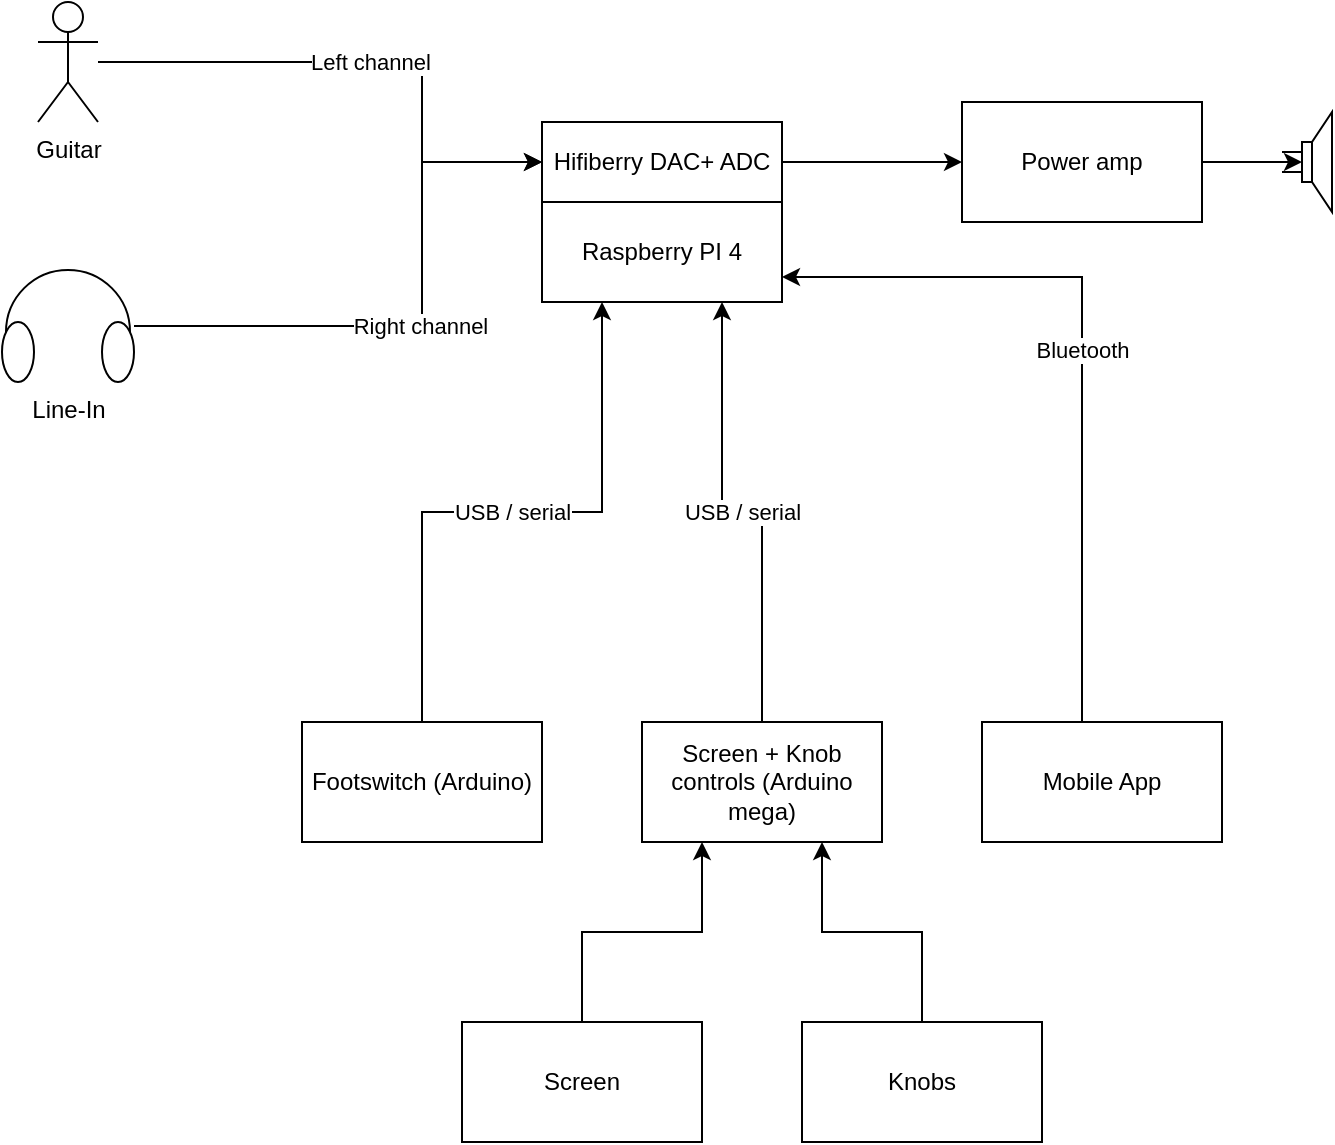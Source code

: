 <mxfile version="24.4.6" type="device">
  <diagram name="Seite-1" id="oXbw1atZnUzc8PFOI6Zb">
    <mxGraphModel dx="1434" dy="786" grid="1" gridSize="10" guides="1" tooltips="1" connect="1" arrows="1" fold="1" page="1" pageScale="1" pageWidth="827" pageHeight="1169" math="0" shadow="0">
      <root>
        <mxCell id="0" />
        <mxCell id="1" parent="0" />
        <mxCell id="czVSOMjlaXADzOFfxrpy-1" value="" style="pointerEvents=1;verticalLabelPosition=bottom;shadow=0;dashed=0;align=center;html=1;verticalAlign=top;shape=mxgraph.electrical.electro-mechanical.loudspeaker;" vertex="1" parent="1">
          <mxGeometry x="680" y="185" width="25" height="50" as="geometry" />
        </mxCell>
        <mxCell id="czVSOMjlaXADzOFfxrpy-2" value="Power amp" style="rounded=0;whiteSpace=wrap;html=1;" vertex="1" parent="1">
          <mxGeometry x="520" y="180" width="120" height="60" as="geometry" />
        </mxCell>
        <mxCell id="czVSOMjlaXADzOFfxrpy-8" value="Right channel" style="edgeStyle=orthogonalEdgeStyle;rounded=0;orthogonalLoop=1;jettySize=auto;html=1;entryX=0;entryY=0.5;entryDx=0;entryDy=0;" edge="1" parent="1" source="czVSOMjlaXADzOFfxrpy-3" target="czVSOMjlaXADzOFfxrpy-5">
          <mxGeometry relative="1" as="geometry">
            <Array as="points">
              <mxPoint x="250" y="292" />
              <mxPoint x="250" y="210" />
            </Array>
          </mxGeometry>
        </mxCell>
        <mxCell id="czVSOMjlaXADzOFfxrpy-3" value="Line-In" style="verticalLabelPosition=bottom;shadow=0;dashed=0;align=center;html=1;verticalAlign=top;shape=mxgraph.electrical.radio.headphones;pointerEvents=1;" vertex="1" parent="1">
          <mxGeometry x="40" y="264" width="66" height="56" as="geometry" />
        </mxCell>
        <mxCell id="czVSOMjlaXADzOFfxrpy-7" value="Left channel" style="edgeStyle=orthogonalEdgeStyle;rounded=0;orthogonalLoop=1;jettySize=auto;html=1;entryX=0;entryY=0.5;entryDx=0;entryDy=0;" edge="1" parent="1" source="czVSOMjlaXADzOFfxrpy-4" target="czVSOMjlaXADzOFfxrpy-5">
          <mxGeometry relative="1" as="geometry">
            <Array as="points">
              <mxPoint x="250" y="160" />
              <mxPoint x="250" y="210" />
            </Array>
          </mxGeometry>
        </mxCell>
        <mxCell id="czVSOMjlaXADzOFfxrpy-4" value="Guitar" style="shape=umlActor;verticalLabelPosition=bottom;verticalAlign=top;html=1;outlineConnect=0;" vertex="1" parent="1">
          <mxGeometry x="58" y="130" width="30" height="60" as="geometry" />
        </mxCell>
        <mxCell id="czVSOMjlaXADzOFfxrpy-9" style="edgeStyle=orthogonalEdgeStyle;rounded=0;orthogonalLoop=1;jettySize=auto;html=1;entryX=0;entryY=0.5;entryDx=0;entryDy=0;" edge="1" parent="1" source="czVSOMjlaXADzOFfxrpy-5" target="czVSOMjlaXADzOFfxrpy-2">
          <mxGeometry relative="1" as="geometry" />
        </mxCell>
        <mxCell id="czVSOMjlaXADzOFfxrpy-5" value="Hifiberry DAC+ ADC" style="rounded=0;whiteSpace=wrap;html=1;" vertex="1" parent="1">
          <mxGeometry x="310" y="190" width="120" height="40" as="geometry" />
        </mxCell>
        <mxCell id="czVSOMjlaXADzOFfxrpy-6" value="Raspberry PI 4" style="rounded=0;whiteSpace=wrap;html=1;" vertex="1" parent="1">
          <mxGeometry x="310" y="230" width="120" height="50" as="geometry" />
        </mxCell>
        <mxCell id="czVSOMjlaXADzOFfxrpy-10" style="edgeStyle=orthogonalEdgeStyle;rounded=0;orthogonalLoop=1;jettySize=auto;html=1;" edge="1" parent="1" source="czVSOMjlaXADzOFfxrpy-2">
          <mxGeometry relative="1" as="geometry">
            <mxPoint x="690" y="210" as="targetPoint" />
          </mxGeometry>
        </mxCell>
        <mxCell id="czVSOMjlaXADzOFfxrpy-12" value="USB / serial" style="edgeStyle=orthogonalEdgeStyle;rounded=0;orthogonalLoop=1;jettySize=auto;html=1;entryX=0.25;entryY=1;entryDx=0;entryDy=0;" edge="1" parent="1" source="czVSOMjlaXADzOFfxrpy-11" target="czVSOMjlaXADzOFfxrpy-6">
          <mxGeometry relative="1" as="geometry" />
        </mxCell>
        <mxCell id="czVSOMjlaXADzOFfxrpy-11" value="Footswitch (Arduino)" style="rounded=0;whiteSpace=wrap;html=1;" vertex="1" parent="1">
          <mxGeometry x="190" y="490" width="120" height="60" as="geometry" />
        </mxCell>
        <mxCell id="czVSOMjlaXADzOFfxrpy-14" value="USB / serial" style="edgeStyle=orthogonalEdgeStyle;rounded=0;orthogonalLoop=1;jettySize=auto;html=1;entryX=0.75;entryY=1;entryDx=0;entryDy=0;" edge="1" parent="1" source="czVSOMjlaXADzOFfxrpy-13" target="czVSOMjlaXADzOFfxrpy-6">
          <mxGeometry relative="1" as="geometry" />
        </mxCell>
        <mxCell id="czVSOMjlaXADzOFfxrpy-13" value="Screen + Knob controls (Arduino mega)" style="rounded=0;whiteSpace=wrap;html=1;" vertex="1" parent="1">
          <mxGeometry x="360" y="490" width="120" height="60" as="geometry" />
        </mxCell>
        <mxCell id="czVSOMjlaXADzOFfxrpy-16" value="Bluetooth" style="edgeStyle=orthogonalEdgeStyle;rounded=0;orthogonalLoop=1;jettySize=auto;html=1;entryX=1;entryY=0.75;entryDx=0;entryDy=0;" edge="1" parent="1" source="czVSOMjlaXADzOFfxrpy-15" target="czVSOMjlaXADzOFfxrpy-6">
          <mxGeometry relative="1" as="geometry">
            <Array as="points">
              <mxPoint x="580" y="268" />
            </Array>
          </mxGeometry>
        </mxCell>
        <mxCell id="czVSOMjlaXADzOFfxrpy-15" value="Mobile App" style="rounded=0;whiteSpace=wrap;html=1;" vertex="1" parent="1">
          <mxGeometry x="530" y="490" width="120" height="60" as="geometry" />
        </mxCell>
        <mxCell id="czVSOMjlaXADzOFfxrpy-20" style="edgeStyle=orthogonalEdgeStyle;rounded=0;orthogonalLoop=1;jettySize=auto;html=1;entryX=0.25;entryY=1;entryDx=0;entryDy=0;" edge="1" parent="1" source="czVSOMjlaXADzOFfxrpy-17" target="czVSOMjlaXADzOFfxrpy-13">
          <mxGeometry relative="1" as="geometry" />
        </mxCell>
        <mxCell id="czVSOMjlaXADzOFfxrpy-17" value="Screen" style="rounded=0;whiteSpace=wrap;html=1;" vertex="1" parent="1">
          <mxGeometry x="270" y="640" width="120" height="60" as="geometry" />
        </mxCell>
        <mxCell id="czVSOMjlaXADzOFfxrpy-19" style="edgeStyle=orthogonalEdgeStyle;rounded=0;orthogonalLoop=1;jettySize=auto;html=1;entryX=0.75;entryY=1;entryDx=0;entryDy=0;" edge="1" parent="1" source="czVSOMjlaXADzOFfxrpy-18" target="czVSOMjlaXADzOFfxrpy-13">
          <mxGeometry relative="1" as="geometry" />
        </mxCell>
        <mxCell id="czVSOMjlaXADzOFfxrpy-18" value="Knobs" style="rounded=0;whiteSpace=wrap;html=1;" vertex="1" parent="1">
          <mxGeometry x="440" y="640" width="120" height="60" as="geometry" />
        </mxCell>
      </root>
    </mxGraphModel>
  </diagram>
</mxfile>
